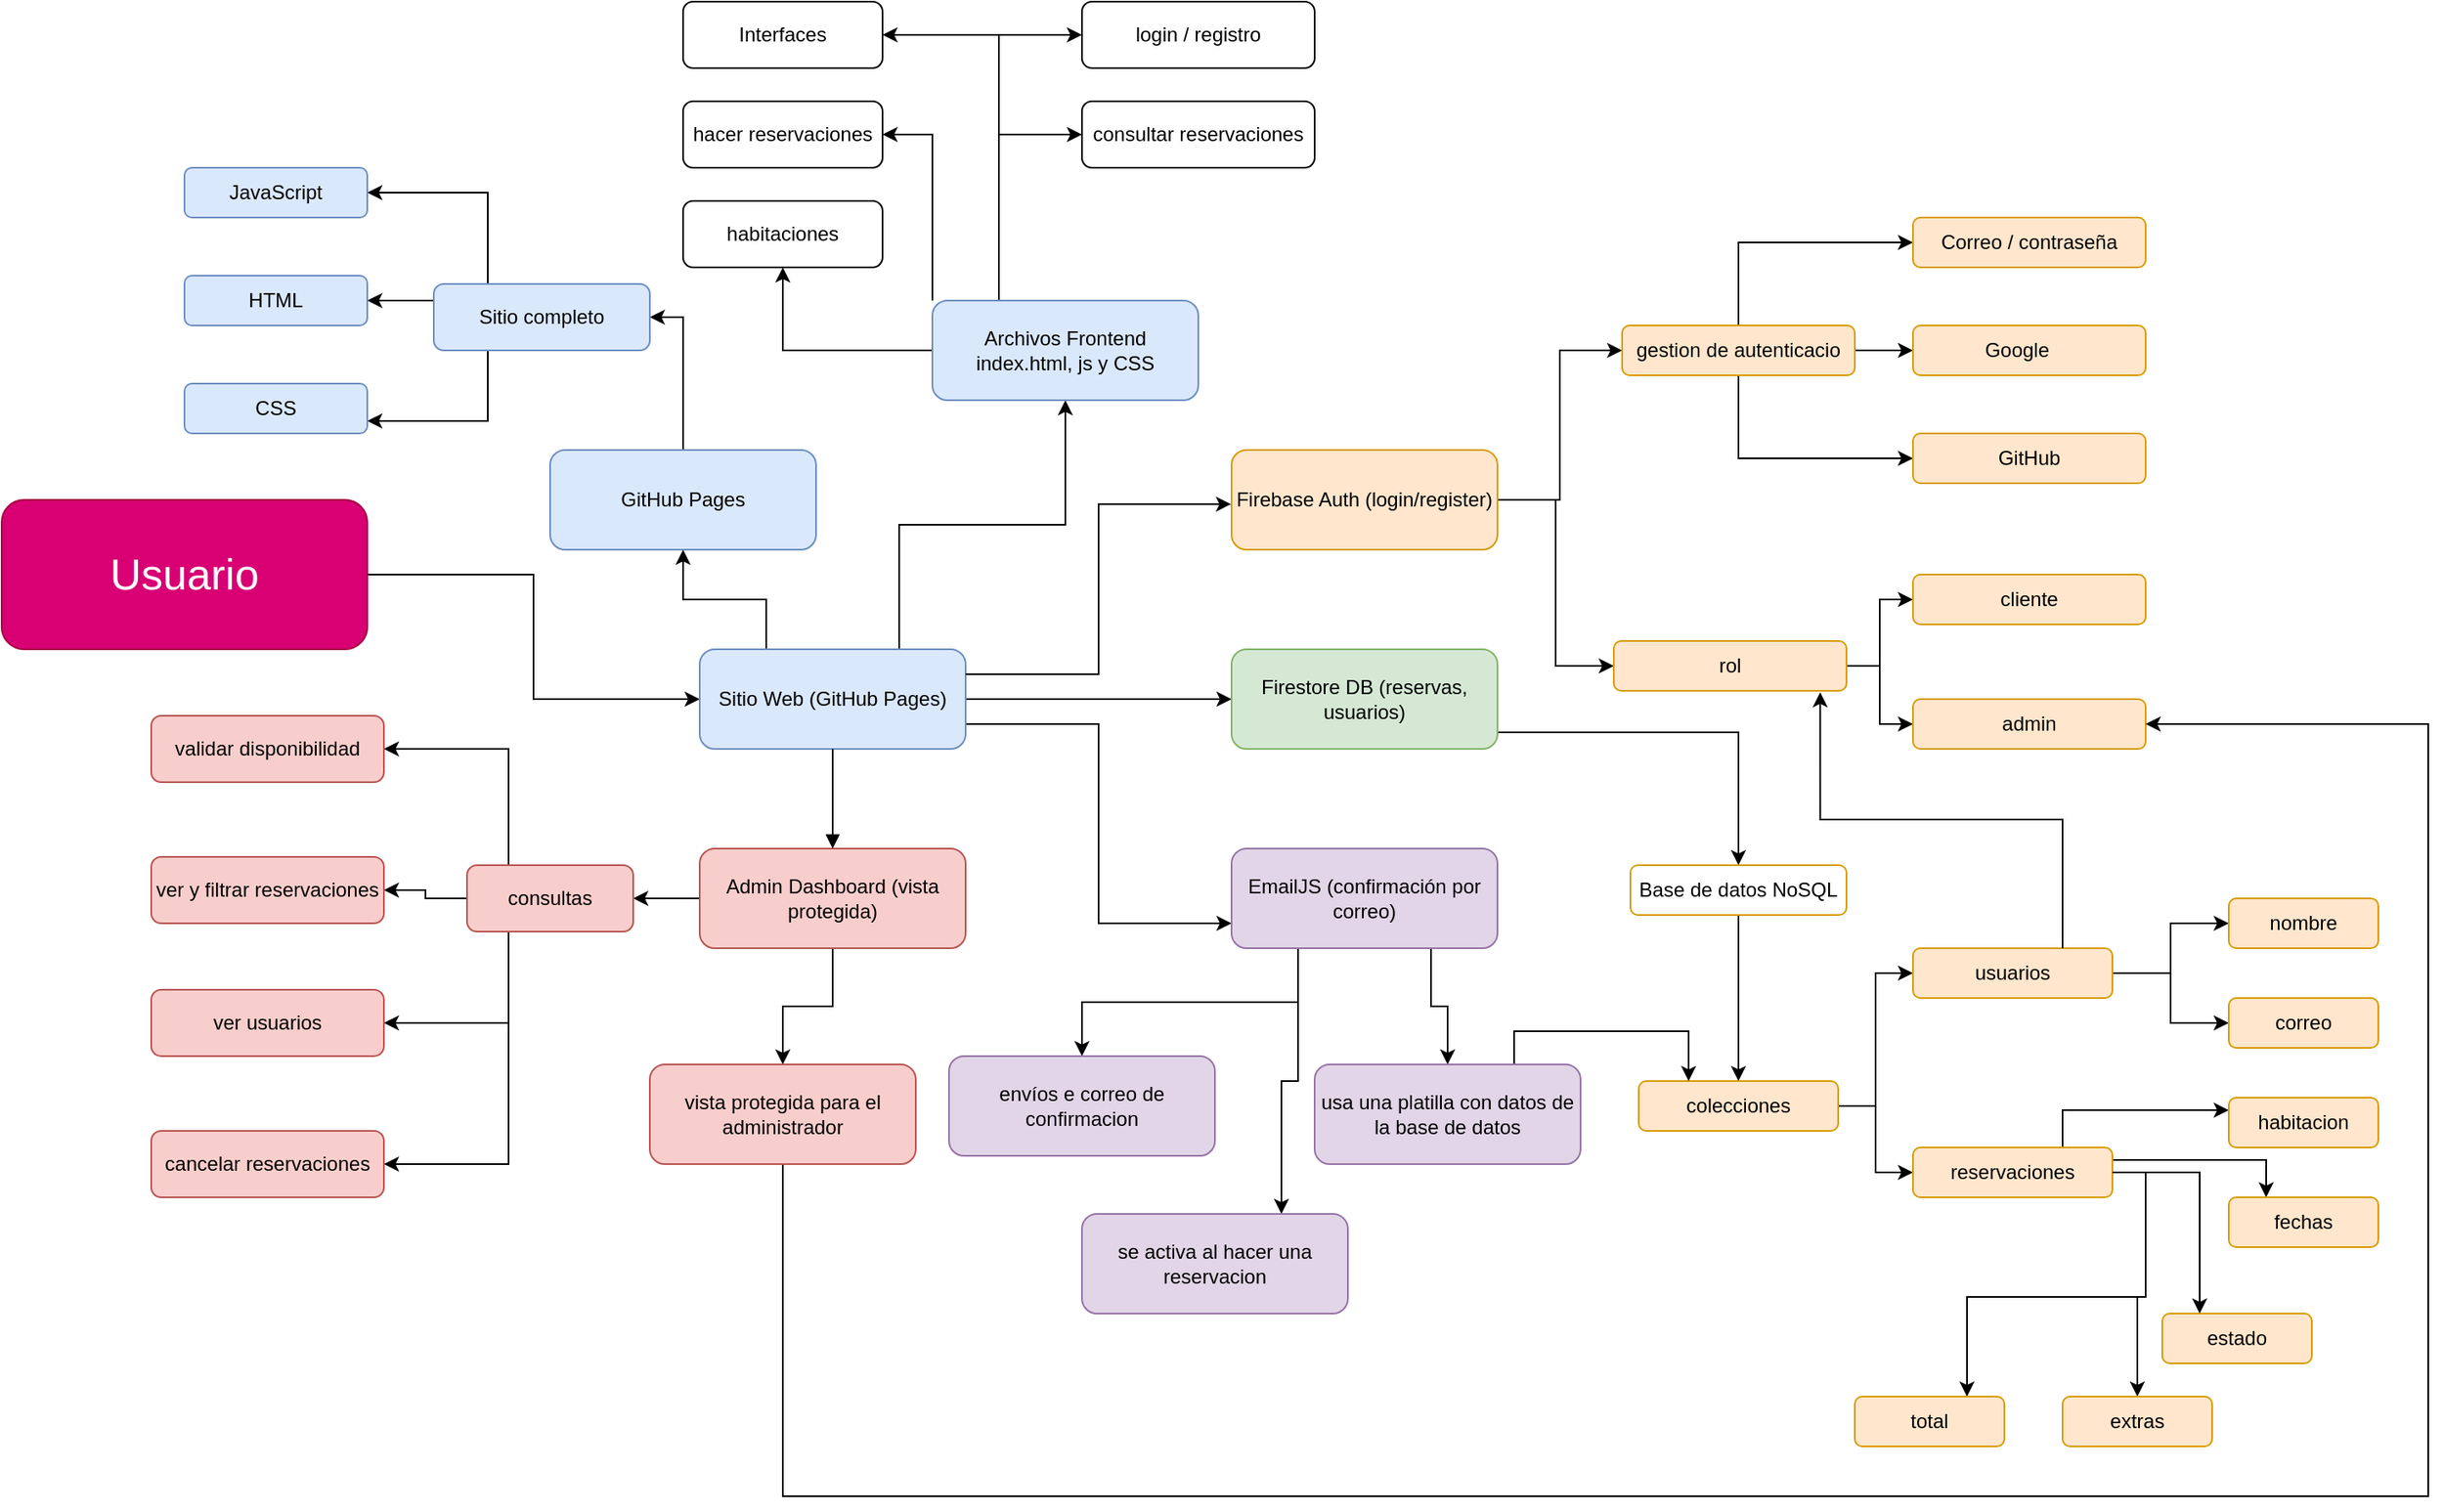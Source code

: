 <mxfile version="26.3.0">
  <diagram name="Arquitectura Completa" id="0">
    <mxGraphModel dx="2934" dy="2254" grid="1" gridSize="10" guides="1" tooltips="1" connect="1" arrows="1" fold="1" page="1" pageScale="1" pageWidth="850" pageHeight="1100" math="0" shadow="0">
      <root>
        <mxCell id="0" />
        <mxCell id="1" parent="0" />
        <mxCell id="MFiCOe5TTLVOKDnA1gxY-106" style="edgeStyle=orthogonalEdgeStyle;rounded=0;orthogonalLoop=1;jettySize=auto;html=1;exitX=1;exitY=0.5;exitDx=0;exitDy=0;entryX=0;entryY=0.5;entryDx=0;entryDy=0;" edge="1" parent="1" source="2" target="3">
          <mxGeometry relative="1" as="geometry" />
        </mxCell>
        <mxCell id="2" value="&lt;font style=&quot;font-size: 26px;&quot;&gt;Usuario&lt;/font&gt;" style="fillColor=light-dark(#D80073,#FF3333);strokeColor=#A50040;rounded=1;whiteSpace=wrap;html=1;fontColor=light-dark(#FFFFFF,#FFFFFF);" parent="1" vertex="1">
          <mxGeometry x="-340" y="150" width="220" height="90" as="geometry" />
        </mxCell>
        <mxCell id="MFiCOe5TTLVOKDnA1gxY-107" style="edgeStyle=orthogonalEdgeStyle;rounded=0;orthogonalLoop=1;jettySize=auto;html=1;exitX=1;exitY=0.75;exitDx=0;exitDy=0;entryX=0;entryY=0.75;entryDx=0;entryDy=0;" edge="1" parent="1" source="3" target="6">
          <mxGeometry relative="1" as="geometry" />
        </mxCell>
        <mxCell id="MFiCOe5TTLVOKDnA1gxY-108" style="edgeStyle=orthogonalEdgeStyle;rounded=0;orthogonalLoop=1;jettySize=auto;html=1;exitX=1;exitY=0.5;exitDx=0;exitDy=0;" edge="1" parent="1" source="3" target="5">
          <mxGeometry relative="1" as="geometry" />
        </mxCell>
        <mxCell id="MFiCOe5TTLVOKDnA1gxY-110" style="edgeStyle=orthogonalEdgeStyle;rounded=0;orthogonalLoop=1;jettySize=auto;html=1;exitX=0.75;exitY=0;exitDx=0;exitDy=0;entryX=0.5;entryY=1;entryDx=0;entryDy=0;" edge="1" parent="1" source="3" target="8">
          <mxGeometry relative="1" as="geometry" />
        </mxCell>
        <mxCell id="MFiCOe5TTLVOKDnA1gxY-116" style="edgeStyle=orthogonalEdgeStyle;rounded=0;orthogonalLoop=1;jettySize=auto;html=1;exitX=0.25;exitY=0;exitDx=0;exitDy=0;entryX=0.5;entryY=1;entryDx=0;entryDy=0;" edge="1" parent="1" source="3" target="MFiCOe5TTLVOKDnA1gxY-111">
          <mxGeometry relative="1" as="geometry" />
        </mxCell>
        <mxCell id="3" value="Sitio Web (GitHub Pages)" style="fillColor=light-dark(#DAE8FC,#105A84);strokeColor=#6C8EBF;rounded=1;whiteSpace=wrap;html=1;" parent="1" vertex="1">
          <mxGeometry x="80" y="240" width="160" height="60" as="geometry" />
        </mxCell>
        <mxCell id="MFiCOe5TTLVOKDnA1gxY-63" style="edgeStyle=orthogonalEdgeStyle;rounded=0;orthogonalLoop=1;jettySize=auto;html=1;exitX=1;exitY=0.5;exitDx=0;exitDy=0;entryX=0;entryY=0.5;entryDx=0;entryDy=0;" edge="1" parent="1" source="4" target="MFiCOe5TTLVOKDnA1gxY-60">
          <mxGeometry relative="1" as="geometry" />
        </mxCell>
        <mxCell id="MFiCOe5TTLVOKDnA1gxY-65" style="edgeStyle=orthogonalEdgeStyle;rounded=0;orthogonalLoop=1;jettySize=auto;html=1;exitX=1;exitY=0.5;exitDx=0;exitDy=0;entryX=0;entryY=0.5;entryDx=0;entryDy=0;" edge="1" parent="1" source="4" target="MFiCOe5TTLVOKDnA1gxY-50">
          <mxGeometry relative="1" as="geometry" />
        </mxCell>
        <mxCell id="4" value="Firebase Auth (login/register)" style="fillColor=#FFE6CC;strokeColor=#D79B00;rounded=1;whiteSpace=wrap;html=1;" parent="1" vertex="1">
          <mxGeometry x="400" y="120" width="160" height="60" as="geometry" />
        </mxCell>
        <mxCell id="MFiCOe5TTLVOKDnA1gxY-69" style="edgeStyle=orthogonalEdgeStyle;rounded=0;orthogonalLoop=1;jettySize=auto;html=1;exitX=1;exitY=0.5;exitDx=0;exitDy=0;" edge="1" parent="1" source="5" target="MFiCOe5TTLVOKDnA1gxY-30">
          <mxGeometry relative="1" as="geometry">
            <Array as="points">
              <mxPoint x="560" y="290" />
              <mxPoint x="705" y="290" />
            </Array>
          </mxGeometry>
        </mxCell>
        <mxCell id="5" value="Firestore DB (reservas, usuarios)" style="fillColor=#D5E8D4;strokeColor=#82B366;rounded=1;whiteSpace=wrap;html=1;" parent="1" vertex="1">
          <mxGeometry x="400" y="240" width="160" height="60" as="geometry" />
        </mxCell>
        <mxCell id="MFiCOe5TTLVOKDnA1gxY-89" style="edgeStyle=orthogonalEdgeStyle;rounded=0;orthogonalLoop=1;jettySize=auto;html=1;exitX=0.75;exitY=1;exitDx=0;exitDy=0;entryX=0.5;entryY=0;entryDx=0;entryDy=0;" edge="1" parent="1" source="6" target="MFiCOe5TTLVOKDnA1gxY-88">
          <mxGeometry relative="1" as="geometry" />
        </mxCell>
        <mxCell id="MFiCOe5TTLVOKDnA1gxY-91" style="edgeStyle=orthogonalEdgeStyle;rounded=0;orthogonalLoop=1;jettySize=auto;html=1;exitX=0.25;exitY=1;exitDx=0;exitDy=0;entryX=0.75;entryY=0;entryDx=0;entryDy=0;" edge="1" parent="1" source="6" target="MFiCOe5TTLVOKDnA1gxY-87">
          <mxGeometry relative="1" as="geometry" />
        </mxCell>
        <mxCell id="MFiCOe5TTLVOKDnA1gxY-92" style="edgeStyle=orthogonalEdgeStyle;rounded=0;orthogonalLoop=1;jettySize=auto;html=1;exitX=0.25;exitY=1;exitDx=0;exitDy=0;entryX=0.5;entryY=0;entryDx=0;entryDy=0;" edge="1" parent="1" source="6" target="MFiCOe5TTLVOKDnA1gxY-86">
          <mxGeometry relative="1" as="geometry" />
        </mxCell>
        <mxCell id="6" value="EmailJS (confirmación por correo)" style="fillColor=#E1D5E7;strokeColor=#9673A6;rounded=1;whiteSpace=wrap;html=1;" parent="1" vertex="1">
          <mxGeometry x="400" y="360" width="160" height="60" as="geometry" />
        </mxCell>
        <mxCell id="MFiCOe5TTLVOKDnA1gxY-100" style="edgeStyle=orthogonalEdgeStyle;rounded=0;orthogonalLoop=1;jettySize=auto;html=1;exitX=0;exitY=0.5;exitDx=0;exitDy=0;entryX=1;entryY=0.5;entryDx=0;entryDy=0;" edge="1" parent="1" source="7" target="MFiCOe5TTLVOKDnA1gxY-95">
          <mxGeometry relative="1" as="geometry" />
        </mxCell>
        <mxCell id="MFiCOe5TTLVOKDnA1gxY-101" style="edgeStyle=orthogonalEdgeStyle;rounded=0;orthogonalLoop=1;jettySize=auto;html=1;exitX=0.5;exitY=1;exitDx=0;exitDy=0;entryX=0.5;entryY=0;entryDx=0;entryDy=0;" edge="1" parent="1" source="7" target="MFiCOe5TTLVOKDnA1gxY-93">
          <mxGeometry relative="1" as="geometry" />
        </mxCell>
        <mxCell id="7" value="Admin Dashboard (vista protegida)" style="fillColor=#F8CECC;strokeColor=#B85450;rounded=1;whiteSpace=wrap;html=1;" parent="1" vertex="1">
          <mxGeometry x="80" y="360" width="160" height="60" as="geometry" />
        </mxCell>
        <mxCell id="MFiCOe5TTLVOKDnA1gxY-25" style="edgeStyle=orthogonalEdgeStyle;rounded=0;orthogonalLoop=1;jettySize=auto;html=1;exitX=0;exitY=0.5;exitDx=0;exitDy=0;entryX=0.5;entryY=1;entryDx=0;entryDy=0;" edge="1" parent="1" source="8" target="MFiCOe5TTLVOKDnA1gxY-18">
          <mxGeometry relative="1" as="geometry" />
        </mxCell>
        <mxCell id="MFiCOe5TTLVOKDnA1gxY-26" style="edgeStyle=orthogonalEdgeStyle;rounded=0;orthogonalLoop=1;jettySize=auto;html=1;exitX=0;exitY=0;exitDx=0;exitDy=0;entryX=1;entryY=0.5;entryDx=0;entryDy=0;" edge="1" parent="1" source="8" target="MFiCOe5TTLVOKDnA1gxY-17">
          <mxGeometry relative="1" as="geometry" />
        </mxCell>
        <mxCell id="MFiCOe5TTLVOKDnA1gxY-27" style="edgeStyle=orthogonalEdgeStyle;rounded=0;orthogonalLoop=1;jettySize=auto;html=1;exitX=0.25;exitY=0;exitDx=0;exitDy=0;entryX=1;entryY=0.5;entryDx=0;entryDy=0;" edge="1" parent="1" source="8" target="MFiCOe5TTLVOKDnA1gxY-16">
          <mxGeometry relative="1" as="geometry" />
        </mxCell>
        <mxCell id="MFiCOe5TTLVOKDnA1gxY-28" style="edgeStyle=orthogonalEdgeStyle;rounded=0;orthogonalLoop=1;jettySize=auto;html=1;exitX=0.25;exitY=0;exitDx=0;exitDy=0;entryX=0;entryY=0.5;entryDx=0;entryDy=0;" edge="1" parent="1" source="8" target="MFiCOe5TTLVOKDnA1gxY-20">
          <mxGeometry relative="1" as="geometry">
            <mxPoint x="290" y="-130" as="targetPoint" />
          </mxGeometry>
        </mxCell>
        <mxCell id="MFiCOe5TTLVOKDnA1gxY-29" style="edgeStyle=orthogonalEdgeStyle;rounded=0;orthogonalLoop=1;jettySize=auto;html=1;exitX=0.25;exitY=0;exitDx=0;exitDy=0;entryX=0;entryY=0.5;entryDx=0;entryDy=0;" edge="1" parent="1" source="8" target="MFiCOe5TTLVOKDnA1gxY-19">
          <mxGeometry relative="1" as="geometry">
            <mxPoint x="350" y="-60" as="targetPoint" />
          </mxGeometry>
        </mxCell>
        <mxCell id="8" value="Archivos Frontend index.html, js y CSS" style="fillColor=light-dark(#DAE8FC,#23143B);strokeColor=#6C8EBF;rounded=1;whiteSpace=wrap;html=1;" parent="1" vertex="1">
          <mxGeometry x="220" y="30" width="160" height="60" as="geometry" />
        </mxCell>
        <mxCell id="14" style="endArrow=block;html=1;strokeColor=#000000;" parent="1" source="3" target="7" edge="1">
          <mxGeometry relative="1" as="geometry" />
        </mxCell>
        <mxCell id="MFiCOe5TTLVOKDnA1gxY-16" value="Interfaces" style="rounded=1;whiteSpace=wrap;html=1;fillColor=light-dark(#FFFFFF,#472C71);" vertex="1" parent="1">
          <mxGeometry x="70" y="-150" width="120" height="40" as="geometry" />
        </mxCell>
        <mxCell id="MFiCOe5TTLVOKDnA1gxY-17" value="hacer reservaciones" style="rounded=1;whiteSpace=wrap;html=1;fillColor=light-dark(#FFFFFF,#472C71);" vertex="1" parent="1">
          <mxGeometry x="70" y="-90" width="120" height="40" as="geometry" />
        </mxCell>
        <mxCell id="MFiCOe5TTLVOKDnA1gxY-18" value="habitaciones" style="rounded=1;whiteSpace=wrap;html=1;fillColor=light-dark(#FFFFFF,#472C71);" vertex="1" parent="1">
          <mxGeometry x="70" y="-30" width="120" height="40" as="geometry" />
        </mxCell>
        <mxCell id="MFiCOe5TTLVOKDnA1gxY-19" value="consultar reservaciones" style="rounded=1;whiteSpace=wrap;html=1;fillColor=light-dark(#FFFFFF,#472C71);" vertex="1" parent="1">
          <mxGeometry x="310" y="-90" width="140" height="40" as="geometry" />
        </mxCell>
        <mxCell id="MFiCOe5TTLVOKDnA1gxY-20" value="login / registro" style="rounded=1;whiteSpace=wrap;html=1;fillColor=light-dark(#FFFFFF,#472C71);" vertex="1" parent="1">
          <mxGeometry x="310" y="-150" width="140" height="40" as="geometry" />
        </mxCell>
        <mxCell id="MFiCOe5TTLVOKDnA1gxY-82" style="edgeStyle=orthogonalEdgeStyle;rounded=0;orthogonalLoop=1;jettySize=auto;html=1;exitX=0.5;exitY=1;exitDx=0;exitDy=0;" edge="1" parent="1" source="MFiCOe5TTLVOKDnA1gxY-30" target="MFiCOe5TTLVOKDnA1gxY-31">
          <mxGeometry relative="1" as="geometry" />
        </mxCell>
        <mxCell id="MFiCOe5TTLVOKDnA1gxY-30" value="Base de datos NoSQL" style="fillColor=light-dark(#FFFFFF,#385637);strokeColor=light-dark(#D79B00,#1F2F1E);rounded=1;whiteSpace=wrap;html=1;" vertex="1" parent="1">
          <mxGeometry x="640" y="370" width="130" height="30" as="geometry" />
        </mxCell>
        <mxCell id="MFiCOe5TTLVOKDnA1gxY-83" style="edgeStyle=orthogonalEdgeStyle;rounded=0;orthogonalLoop=1;jettySize=auto;html=1;exitX=1;exitY=0.5;exitDx=0;exitDy=0;entryX=0;entryY=0.5;entryDx=0;entryDy=0;" edge="1" parent="1" source="MFiCOe5TTLVOKDnA1gxY-31" target="MFiCOe5TTLVOKDnA1gxY-32">
          <mxGeometry relative="1" as="geometry" />
        </mxCell>
        <mxCell id="MFiCOe5TTLVOKDnA1gxY-84" style="edgeStyle=orthogonalEdgeStyle;rounded=0;orthogonalLoop=1;jettySize=auto;html=1;exitX=1;exitY=0.5;exitDx=0;exitDy=0;entryX=0;entryY=0.5;entryDx=0;entryDy=0;" edge="1" parent="1" source="MFiCOe5TTLVOKDnA1gxY-31" target="MFiCOe5TTLVOKDnA1gxY-33">
          <mxGeometry relative="1" as="geometry" />
        </mxCell>
        <mxCell id="MFiCOe5TTLVOKDnA1gxY-31" value="colecciones" style="fillColor=light-dark(#FFE6CC,#5C8B5A);strokeColor=#D79B00;rounded=1;whiteSpace=wrap;html=1;" vertex="1" parent="1">
          <mxGeometry x="645" y="500" width="120" height="30" as="geometry" />
        </mxCell>
        <mxCell id="MFiCOe5TTLVOKDnA1gxY-72" style="edgeStyle=orthogonalEdgeStyle;rounded=0;orthogonalLoop=1;jettySize=auto;html=1;exitX=1;exitY=0.5;exitDx=0;exitDy=0;entryX=0;entryY=0.5;entryDx=0;entryDy=0;" edge="1" parent="1" source="MFiCOe5TTLVOKDnA1gxY-32" target="MFiCOe5TTLVOKDnA1gxY-39">
          <mxGeometry relative="1" as="geometry" />
        </mxCell>
        <mxCell id="MFiCOe5TTLVOKDnA1gxY-73" style="edgeStyle=orthogonalEdgeStyle;rounded=0;orthogonalLoop=1;jettySize=auto;html=1;exitX=1;exitY=0.5;exitDx=0;exitDy=0;entryX=0;entryY=0.5;entryDx=0;entryDy=0;" edge="1" parent="1" source="MFiCOe5TTLVOKDnA1gxY-32" target="MFiCOe5TTLVOKDnA1gxY-40">
          <mxGeometry relative="1" as="geometry" />
        </mxCell>
        <mxCell id="MFiCOe5TTLVOKDnA1gxY-32" value="usuarios" style="fillColor=light-dark(#FFE6CC,#83C781);strokeColor=#D79B00;rounded=1;whiteSpace=wrap;html=1;fontColor=light-dark(#000000,#000000);" vertex="1" parent="1">
          <mxGeometry x="810" y="420" width="120" height="30" as="geometry" />
        </mxCell>
        <mxCell id="MFiCOe5TTLVOKDnA1gxY-75" style="edgeStyle=orthogonalEdgeStyle;rounded=0;orthogonalLoop=1;jettySize=auto;html=1;exitX=0.75;exitY=0;exitDx=0;exitDy=0;entryX=0;entryY=0.25;entryDx=0;entryDy=0;" edge="1" parent="1" source="MFiCOe5TTLVOKDnA1gxY-33" target="MFiCOe5TTLVOKDnA1gxY-42">
          <mxGeometry relative="1" as="geometry" />
        </mxCell>
        <mxCell id="MFiCOe5TTLVOKDnA1gxY-76" style="edgeStyle=orthogonalEdgeStyle;rounded=0;orthogonalLoop=1;jettySize=auto;html=1;exitX=1;exitY=0.25;exitDx=0;exitDy=0;entryX=0.25;entryY=0;entryDx=0;entryDy=0;" edge="1" parent="1" source="MFiCOe5TTLVOKDnA1gxY-33" target="MFiCOe5TTLVOKDnA1gxY-43">
          <mxGeometry relative="1" as="geometry">
            <Array as="points">
              <mxPoint x="1022" y="548" />
            </Array>
          </mxGeometry>
        </mxCell>
        <mxCell id="MFiCOe5TTLVOKDnA1gxY-79" style="edgeStyle=orthogonalEdgeStyle;rounded=0;orthogonalLoop=1;jettySize=auto;html=1;exitX=1;exitY=0.5;exitDx=0;exitDy=0;entryX=0.5;entryY=0;entryDx=0;entryDy=0;" edge="1" parent="1" source="MFiCOe5TTLVOKDnA1gxY-33" target="MFiCOe5TTLVOKDnA1gxY-44">
          <mxGeometry relative="1" as="geometry" />
        </mxCell>
        <mxCell id="MFiCOe5TTLVOKDnA1gxY-81" style="edgeStyle=orthogonalEdgeStyle;rounded=0;orthogonalLoop=1;jettySize=auto;html=1;exitX=1;exitY=0.5;exitDx=0;exitDy=0;entryX=0.75;entryY=0;entryDx=0;entryDy=0;" edge="1" parent="1" source="MFiCOe5TTLVOKDnA1gxY-33" target="MFiCOe5TTLVOKDnA1gxY-48">
          <mxGeometry relative="1" as="geometry" />
        </mxCell>
        <mxCell id="MFiCOe5TTLVOKDnA1gxY-33" value="reservaciones" style="fillColor=light-dark(#FFE6CC,#83C781);strokeColor=#D79B00;rounded=1;whiteSpace=wrap;html=1;fontColor=light-dark(#000000,#000000);" vertex="1" parent="1">
          <mxGeometry x="810" y="540" width="120" height="30" as="geometry" />
        </mxCell>
        <mxCell id="MFiCOe5TTLVOKDnA1gxY-39" value="nombre" style="fillColor=light-dark(#FFE6CC,#99FFCC);strokeColor=#D79B00;rounded=1;whiteSpace=wrap;html=1;fontColor=light-dark(#000000,#000000);" vertex="1" parent="1">
          <mxGeometry x="1000" y="390" width="90" height="30" as="geometry" />
        </mxCell>
        <mxCell id="MFiCOe5TTLVOKDnA1gxY-40" value="correo" style="fillColor=light-dark(#FFE6CC,#99FFCC);strokeColor=#D79B00;rounded=1;whiteSpace=wrap;html=1;fontColor=light-dark(#000000,#000000);" vertex="1" parent="1">
          <mxGeometry x="1000" y="450" width="90" height="30" as="geometry" />
        </mxCell>
        <mxCell id="MFiCOe5TTLVOKDnA1gxY-42" value="habitacion" style="fillColor=light-dark(#FFE6CC,#99FFCC);strokeColor=#D79B00;rounded=1;whiteSpace=wrap;html=1;fontColor=light-dark(#000000,#000000);" vertex="1" parent="1">
          <mxGeometry x="1000" y="510" width="90" height="30" as="geometry" />
        </mxCell>
        <mxCell id="MFiCOe5TTLVOKDnA1gxY-43" value="fechas" style="fillColor=light-dark(#FFE6CC,#99FFCC);strokeColor=#D79B00;rounded=1;whiteSpace=wrap;html=1;fontColor=light-dark(#000000,#000000);" vertex="1" parent="1">
          <mxGeometry x="1000" y="570" width="90" height="30" as="geometry" />
        </mxCell>
        <mxCell id="MFiCOe5TTLVOKDnA1gxY-44" value="extras" style="fillColor=light-dark(#FFE6CC,#99FFCC);strokeColor=#D79B00;rounded=1;whiteSpace=wrap;html=1;fontColor=light-dark(#000000,#000000);" vertex="1" parent="1">
          <mxGeometry x="900" y="690" width="90" height="30" as="geometry" />
        </mxCell>
        <mxCell id="MFiCOe5TTLVOKDnA1gxY-45" value="estado " style="fillColor=light-dark(#FFE6CC,#99FFCC);strokeColor=#D79B00;rounded=1;whiteSpace=wrap;html=1;fontColor=light-dark(#000000,#000000);" vertex="1" parent="1">
          <mxGeometry x="960" y="640" width="90" height="30" as="geometry" />
        </mxCell>
        <mxCell id="MFiCOe5TTLVOKDnA1gxY-48" value="total" style="fillColor=light-dark(#FFE6CC,#99FFCC);strokeColor=#D79B00;rounded=1;whiteSpace=wrap;html=1;fontColor=light-dark(#000000,#000000);" vertex="1" parent="1">
          <mxGeometry x="775" y="690" width="90" height="30" as="geometry" />
        </mxCell>
        <mxCell id="MFiCOe5TTLVOKDnA1gxY-66" style="edgeStyle=orthogonalEdgeStyle;rounded=0;orthogonalLoop=1;jettySize=auto;html=1;exitX=0.5;exitY=1;exitDx=0;exitDy=0;entryX=0;entryY=0.5;entryDx=0;entryDy=0;" edge="1" parent="1" source="MFiCOe5TTLVOKDnA1gxY-50" target="MFiCOe5TTLVOKDnA1gxY-53">
          <mxGeometry relative="1" as="geometry" />
        </mxCell>
        <mxCell id="MFiCOe5TTLVOKDnA1gxY-67" style="edgeStyle=orthogonalEdgeStyle;rounded=0;orthogonalLoop=1;jettySize=auto;html=1;exitX=1;exitY=0.5;exitDx=0;exitDy=0;entryX=0;entryY=0.5;entryDx=0;entryDy=0;" edge="1" parent="1" source="MFiCOe5TTLVOKDnA1gxY-50" target="MFiCOe5TTLVOKDnA1gxY-52">
          <mxGeometry relative="1" as="geometry" />
        </mxCell>
        <mxCell id="MFiCOe5TTLVOKDnA1gxY-68" style="edgeStyle=orthogonalEdgeStyle;rounded=0;orthogonalLoop=1;jettySize=auto;html=1;exitX=0.5;exitY=0;exitDx=0;exitDy=0;entryX=0;entryY=0.5;entryDx=0;entryDy=0;" edge="1" parent="1" source="MFiCOe5TTLVOKDnA1gxY-50" target="MFiCOe5TTLVOKDnA1gxY-51">
          <mxGeometry relative="1" as="geometry" />
        </mxCell>
        <mxCell id="MFiCOe5TTLVOKDnA1gxY-50" value="gestion de autenticacio" style="fillColor=light-dark(#FFE6CC,#7B4E09);strokeColor=#D79B00;rounded=1;whiteSpace=wrap;html=1;" vertex="1" parent="1">
          <mxGeometry x="635" y="45" width="140" height="30" as="geometry" />
        </mxCell>
        <mxCell id="MFiCOe5TTLVOKDnA1gxY-51" value="Correo / contraseña" style="fillColor=light-dark(#FFE6CC,#B97709);strokeColor=#D79B00;rounded=1;whiteSpace=wrap;html=1;" vertex="1" parent="1">
          <mxGeometry x="810" y="-20" width="140" height="30" as="geometry" />
        </mxCell>
        <mxCell id="MFiCOe5TTLVOKDnA1gxY-52" value="Google&lt;span style=&quot;white-space: pre;&quot;&gt;&#x9;&lt;/span&gt;" style="fillColor=light-dark(#FFE6CC,#B97709);strokeColor=#D79B00;rounded=1;whiteSpace=wrap;html=1;" vertex="1" parent="1">
          <mxGeometry x="810" y="45" width="140" height="30" as="geometry" />
        </mxCell>
        <mxCell id="MFiCOe5TTLVOKDnA1gxY-53" value="GitHub" style="fillColor=light-dark(#FFE6CC,#B97709);strokeColor=#D79B00;rounded=1;whiteSpace=wrap;html=1;" vertex="1" parent="1">
          <mxGeometry x="810" y="110" width="140" height="30" as="geometry" />
        </mxCell>
        <mxCell id="MFiCOe5TTLVOKDnA1gxY-58" style="edgeStyle=orthogonalEdgeStyle;rounded=0;orthogonalLoop=1;jettySize=auto;html=1;exitX=1;exitY=0.5;exitDx=0;exitDy=0;entryX=0;entryY=0.5;entryDx=0;entryDy=0;" edge="1" parent="1" source="MFiCOe5TTLVOKDnA1gxY-60" target="MFiCOe5TTLVOKDnA1gxY-61">
          <mxGeometry relative="1" as="geometry" />
        </mxCell>
        <mxCell id="MFiCOe5TTLVOKDnA1gxY-59" style="edgeStyle=orthogonalEdgeStyle;rounded=0;orthogonalLoop=1;jettySize=auto;html=1;exitX=1;exitY=0.5;exitDx=0;exitDy=0;entryX=0;entryY=0.5;entryDx=0;entryDy=0;" edge="1" parent="1" source="MFiCOe5TTLVOKDnA1gxY-60" target="MFiCOe5TTLVOKDnA1gxY-62">
          <mxGeometry relative="1" as="geometry" />
        </mxCell>
        <mxCell id="MFiCOe5TTLVOKDnA1gxY-60" value="rol" style="fillColor=light-dark(#FFE6CC,#7B4E09);strokeColor=#D79B00;rounded=1;whiteSpace=wrap;html=1;" vertex="1" parent="1">
          <mxGeometry x="630" y="235" width="140" height="30" as="geometry" />
        </mxCell>
        <mxCell id="MFiCOe5TTLVOKDnA1gxY-61" value="cliente" style="fillColor=light-dark(#FFE6CC,#B97709);strokeColor=#D79B00;rounded=1;whiteSpace=wrap;html=1;" vertex="1" parent="1">
          <mxGeometry x="810" y="195" width="140" height="30" as="geometry" />
        </mxCell>
        <mxCell id="MFiCOe5TTLVOKDnA1gxY-62" value="admin" style="fillColor=light-dark(#FFE6CC,#B97709);strokeColor=#D79B00;rounded=1;whiteSpace=wrap;html=1;" vertex="1" parent="1">
          <mxGeometry x="810" y="270" width="140" height="30" as="geometry" />
        </mxCell>
        <mxCell id="MFiCOe5TTLVOKDnA1gxY-71" style="edgeStyle=orthogonalEdgeStyle;rounded=0;orthogonalLoop=1;jettySize=auto;html=1;exitX=0.75;exitY=0;exitDx=0;exitDy=0;entryX=0.887;entryY=1.028;entryDx=0;entryDy=0;entryPerimeter=0;" edge="1" parent="1" source="MFiCOe5TTLVOKDnA1gxY-32" target="MFiCOe5TTLVOKDnA1gxY-60">
          <mxGeometry relative="1" as="geometry" />
        </mxCell>
        <mxCell id="MFiCOe5TTLVOKDnA1gxY-77" style="edgeStyle=orthogonalEdgeStyle;rounded=0;orthogonalLoop=1;jettySize=auto;html=1;exitX=1;exitY=0.5;exitDx=0;exitDy=0;entryX=0.25;entryY=0;entryDx=0;entryDy=0;" edge="1" parent="1" source="MFiCOe5TTLVOKDnA1gxY-33" target="MFiCOe5TTLVOKDnA1gxY-45">
          <mxGeometry relative="1" as="geometry" />
        </mxCell>
        <mxCell id="MFiCOe5TTLVOKDnA1gxY-86" value="envíos e correo de confirmacion" style="fillColor=light-dark(#E1D5E7,#745B81);strokeColor=#9673A6;rounded=1;whiteSpace=wrap;html=1;" vertex="1" parent="1">
          <mxGeometry x="230" y="485" width="160" height="60" as="geometry" />
        </mxCell>
        <mxCell id="MFiCOe5TTLVOKDnA1gxY-87" value="se activa al hacer una reservacion" style="fillColor=light-dark(#E1D5E7,#745B81);strokeColor=#9673A6;rounded=1;whiteSpace=wrap;html=1;" vertex="1" parent="1">
          <mxGeometry x="310" y="580" width="160" height="60" as="geometry" />
        </mxCell>
        <mxCell id="MFiCOe5TTLVOKDnA1gxY-90" style="edgeStyle=orthogonalEdgeStyle;rounded=0;orthogonalLoop=1;jettySize=auto;html=1;exitX=0.75;exitY=0;exitDx=0;exitDy=0;entryX=0.25;entryY=0;entryDx=0;entryDy=0;" edge="1" parent="1" source="MFiCOe5TTLVOKDnA1gxY-88" target="MFiCOe5TTLVOKDnA1gxY-31">
          <mxGeometry relative="1" as="geometry" />
        </mxCell>
        <mxCell id="MFiCOe5TTLVOKDnA1gxY-88" value="usa una platilla con datos de la base de datos" style="fillColor=light-dark(#E1D5E7,#745B81);strokeColor=#9673A6;rounded=1;whiteSpace=wrap;html=1;" vertex="1" parent="1">
          <mxGeometry x="450" y="490" width="160" height="60" as="geometry" />
        </mxCell>
        <mxCell id="MFiCOe5TTLVOKDnA1gxY-94" style="edgeStyle=orthogonalEdgeStyle;rounded=0;orthogonalLoop=1;jettySize=auto;html=1;exitX=0.5;exitY=1;exitDx=0;exitDy=0;entryX=1;entryY=0.5;entryDx=0;entryDy=0;" edge="1" parent="1" source="MFiCOe5TTLVOKDnA1gxY-93" target="MFiCOe5TTLVOKDnA1gxY-62">
          <mxGeometry relative="1" as="geometry">
            <Array as="points">
              <mxPoint x="130" y="750" />
              <mxPoint x="1120" y="750" />
              <mxPoint x="1120" y="285" />
            </Array>
          </mxGeometry>
        </mxCell>
        <mxCell id="MFiCOe5TTLVOKDnA1gxY-93" value="vista protegida para el administrador" style="fillColor=light-dark(#F8CECC,#8D5453);strokeColor=#B85450;rounded=1;whiteSpace=wrap;html=1;" vertex="1" parent="1">
          <mxGeometry x="50" y="490" width="160" height="60" as="geometry" />
        </mxCell>
        <mxCell id="MFiCOe5TTLVOKDnA1gxY-102" style="edgeStyle=orthogonalEdgeStyle;rounded=0;orthogonalLoop=1;jettySize=auto;html=1;exitX=0.25;exitY=0;exitDx=0;exitDy=0;entryX=1;entryY=0.5;entryDx=0;entryDy=0;" edge="1" parent="1" source="MFiCOe5TTLVOKDnA1gxY-95" target="MFiCOe5TTLVOKDnA1gxY-99">
          <mxGeometry relative="1" as="geometry" />
        </mxCell>
        <mxCell id="MFiCOe5TTLVOKDnA1gxY-103" style="edgeStyle=orthogonalEdgeStyle;rounded=0;orthogonalLoop=1;jettySize=auto;html=1;exitX=0;exitY=0.5;exitDx=0;exitDy=0;entryX=1;entryY=0.5;entryDx=0;entryDy=0;" edge="1" parent="1" source="MFiCOe5TTLVOKDnA1gxY-95" target="MFiCOe5TTLVOKDnA1gxY-96">
          <mxGeometry relative="1" as="geometry" />
        </mxCell>
        <mxCell id="MFiCOe5TTLVOKDnA1gxY-104" style="edgeStyle=orthogonalEdgeStyle;rounded=0;orthogonalLoop=1;jettySize=auto;html=1;exitX=0.25;exitY=1;exitDx=0;exitDy=0;entryX=1;entryY=0.5;entryDx=0;entryDy=0;" edge="1" parent="1" source="MFiCOe5TTLVOKDnA1gxY-95" target="MFiCOe5TTLVOKDnA1gxY-97">
          <mxGeometry relative="1" as="geometry" />
        </mxCell>
        <mxCell id="MFiCOe5TTLVOKDnA1gxY-105" style="edgeStyle=orthogonalEdgeStyle;rounded=0;orthogonalLoop=1;jettySize=auto;html=1;exitX=0.25;exitY=1;exitDx=0;exitDy=0;entryX=1;entryY=0.5;entryDx=0;entryDy=0;" edge="1" parent="1" source="MFiCOe5TTLVOKDnA1gxY-95" target="MFiCOe5TTLVOKDnA1gxY-98">
          <mxGeometry relative="1" as="geometry" />
        </mxCell>
        <mxCell id="MFiCOe5TTLVOKDnA1gxY-95" value="consultas" style="fillColor=light-dark(#F8CECC,#8D5453);strokeColor=#B85450;rounded=1;whiteSpace=wrap;html=1;" vertex="1" parent="1">
          <mxGeometry x="-60" y="370" width="100" height="40" as="geometry" />
        </mxCell>
        <mxCell id="MFiCOe5TTLVOKDnA1gxY-96" value="ver y filtrar reservaciones" style="fillColor=light-dark(#F8CECC,#D5817D);strokeColor=#B85450;rounded=1;whiteSpace=wrap;html=1;fontColor=light-dark(#000000,#000000);" vertex="1" parent="1">
          <mxGeometry x="-250" y="365" width="140" height="40" as="geometry" />
        </mxCell>
        <mxCell id="MFiCOe5TTLVOKDnA1gxY-97" value="ver usuarios" style="fillColor=light-dark(#F8CECC,#D5817D);strokeColor=#B85450;rounded=1;whiteSpace=wrap;html=1;fontColor=light-dark(#000000,#000000);" vertex="1" parent="1">
          <mxGeometry x="-250" y="445" width="140" height="40" as="geometry" />
        </mxCell>
        <mxCell id="MFiCOe5TTLVOKDnA1gxY-98" value="cancelar reservaciones" style="fillColor=light-dark(#F8CECC,#D5817D);strokeColor=#B85450;rounded=1;whiteSpace=wrap;html=1;fontColor=light-dark(#000000,#000000);" vertex="1" parent="1">
          <mxGeometry x="-250" y="530" width="140" height="40" as="geometry" />
        </mxCell>
        <mxCell id="MFiCOe5TTLVOKDnA1gxY-99" value="validar disponibilidad" style="fillColor=light-dark(#F8CECC,#D5817D);strokeColor=#B85450;rounded=1;whiteSpace=wrap;html=1;fontColor=light-dark(#000000,#000000);" vertex="1" parent="1">
          <mxGeometry x="-250" y="280" width="140" height="40" as="geometry" />
        </mxCell>
        <mxCell id="MFiCOe5TTLVOKDnA1gxY-109" style="edgeStyle=orthogonalEdgeStyle;rounded=0;orthogonalLoop=1;jettySize=auto;html=1;exitX=1;exitY=0.25;exitDx=0;exitDy=0;entryX=-0.002;entryY=0.543;entryDx=0;entryDy=0;entryPerimeter=0;" edge="1" parent="1" source="3" target="4">
          <mxGeometry relative="1" as="geometry" />
        </mxCell>
        <mxCell id="MFiCOe5TTLVOKDnA1gxY-117" style="edgeStyle=orthogonalEdgeStyle;rounded=0;orthogonalLoop=1;jettySize=auto;html=1;exitX=0.5;exitY=0;exitDx=0;exitDy=0;entryX=1;entryY=0.5;entryDx=0;entryDy=0;" edge="1" parent="1" source="MFiCOe5TTLVOKDnA1gxY-111" target="MFiCOe5TTLVOKDnA1gxY-112">
          <mxGeometry relative="1" as="geometry" />
        </mxCell>
        <mxCell id="MFiCOe5TTLVOKDnA1gxY-111" value="GitHub Pages" style="fillColor=#DAE8FC;strokeColor=#6C8EBF;rounded=1;whiteSpace=wrap;html=1;" vertex="1" parent="1">
          <mxGeometry x="-10" y="120" width="160" height="60" as="geometry" />
        </mxCell>
        <mxCell id="MFiCOe5TTLVOKDnA1gxY-119" style="edgeStyle=orthogonalEdgeStyle;rounded=0;orthogonalLoop=1;jettySize=auto;html=1;exitX=0.25;exitY=1;exitDx=0;exitDy=0;entryX=1;entryY=0.75;entryDx=0;entryDy=0;" edge="1" parent="1" source="MFiCOe5TTLVOKDnA1gxY-112" target="MFiCOe5TTLVOKDnA1gxY-115">
          <mxGeometry relative="1" as="geometry" />
        </mxCell>
        <mxCell id="MFiCOe5TTLVOKDnA1gxY-120" style="edgeStyle=orthogonalEdgeStyle;rounded=0;orthogonalLoop=1;jettySize=auto;html=1;exitX=0;exitY=0.25;exitDx=0;exitDy=0;" edge="1" parent="1" source="MFiCOe5TTLVOKDnA1gxY-112" target="MFiCOe5TTLVOKDnA1gxY-114">
          <mxGeometry relative="1" as="geometry" />
        </mxCell>
        <mxCell id="MFiCOe5TTLVOKDnA1gxY-121" style="edgeStyle=orthogonalEdgeStyle;rounded=0;orthogonalLoop=1;jettySize=auto;html=1;exitX=0.25;exitY=0;exitDx=0;exitDy=0;entryX=1;entryY=0.5;entryDx=0;entryDy=0;" edge="1" parent="1" source="MFiCOe5TTLVOKDnA1gxY-112" target="MFiCOe5TTLVOKDnA1gxY-113">
          <mxGeometry relative="1" as="geometry" />
        </mxCell>
        <mxCell id="MFiCOe5TTLVOKDnA1gxY-112" value="Sitio completo" style="fillColor=light-dark(#DAE8FC,#374362);strokeColor=#6C8EBF;rounded=1;whiteSpace=wrap;html=1;" vertex="1" parent="1">
          <mxGeometry x="-80" y="20" width="130" height="40" as="geometry" />
        </mxCell>
        <mxCell id="MFiCOe5TTLVOKDnA1gxY-113" value="JavaScript" style="fillColor=light-dark(#DAE8FC,#47547C);strokeColor=#6C8EBF;rounded=1;whiteSpace=wrap;html=1;" vertex="1" parent="1">
          <mxGeometry x="-230" y="-50" width="110" height="30" as="geometry" />
        </mxCell>
        <mxCell id="MFiCOe5TTLVOKDnA1gxY-114" value="HTML" style="fillColor=light-dark(#DAE8FC,#47547C);strokeColor=#6C8EBF;rounded=1;whiteSpace=wrap;html=1;" vertex="1" parent="1">
          <mxGeometry x="-230" y="15" width="110" height="30" as="geometry" />
        </mxCell>
        <mxCell id="MFiCOe5TTLVOKDnA1gxY-115" value="CSS" style="fillColor=light-dark(#DAE8FC,#47547C);strokeColor=#6C8EBF;rounded=1;whiteSpace=wrap;html=1;" vertex="1" parent="1">
          <mxGeometry x="-230" y="80" width="110" height="30" as="geometry" />
        </mxCell>
      </root>
    </mxGraphModel>
  </diagram>
</mxfile>
